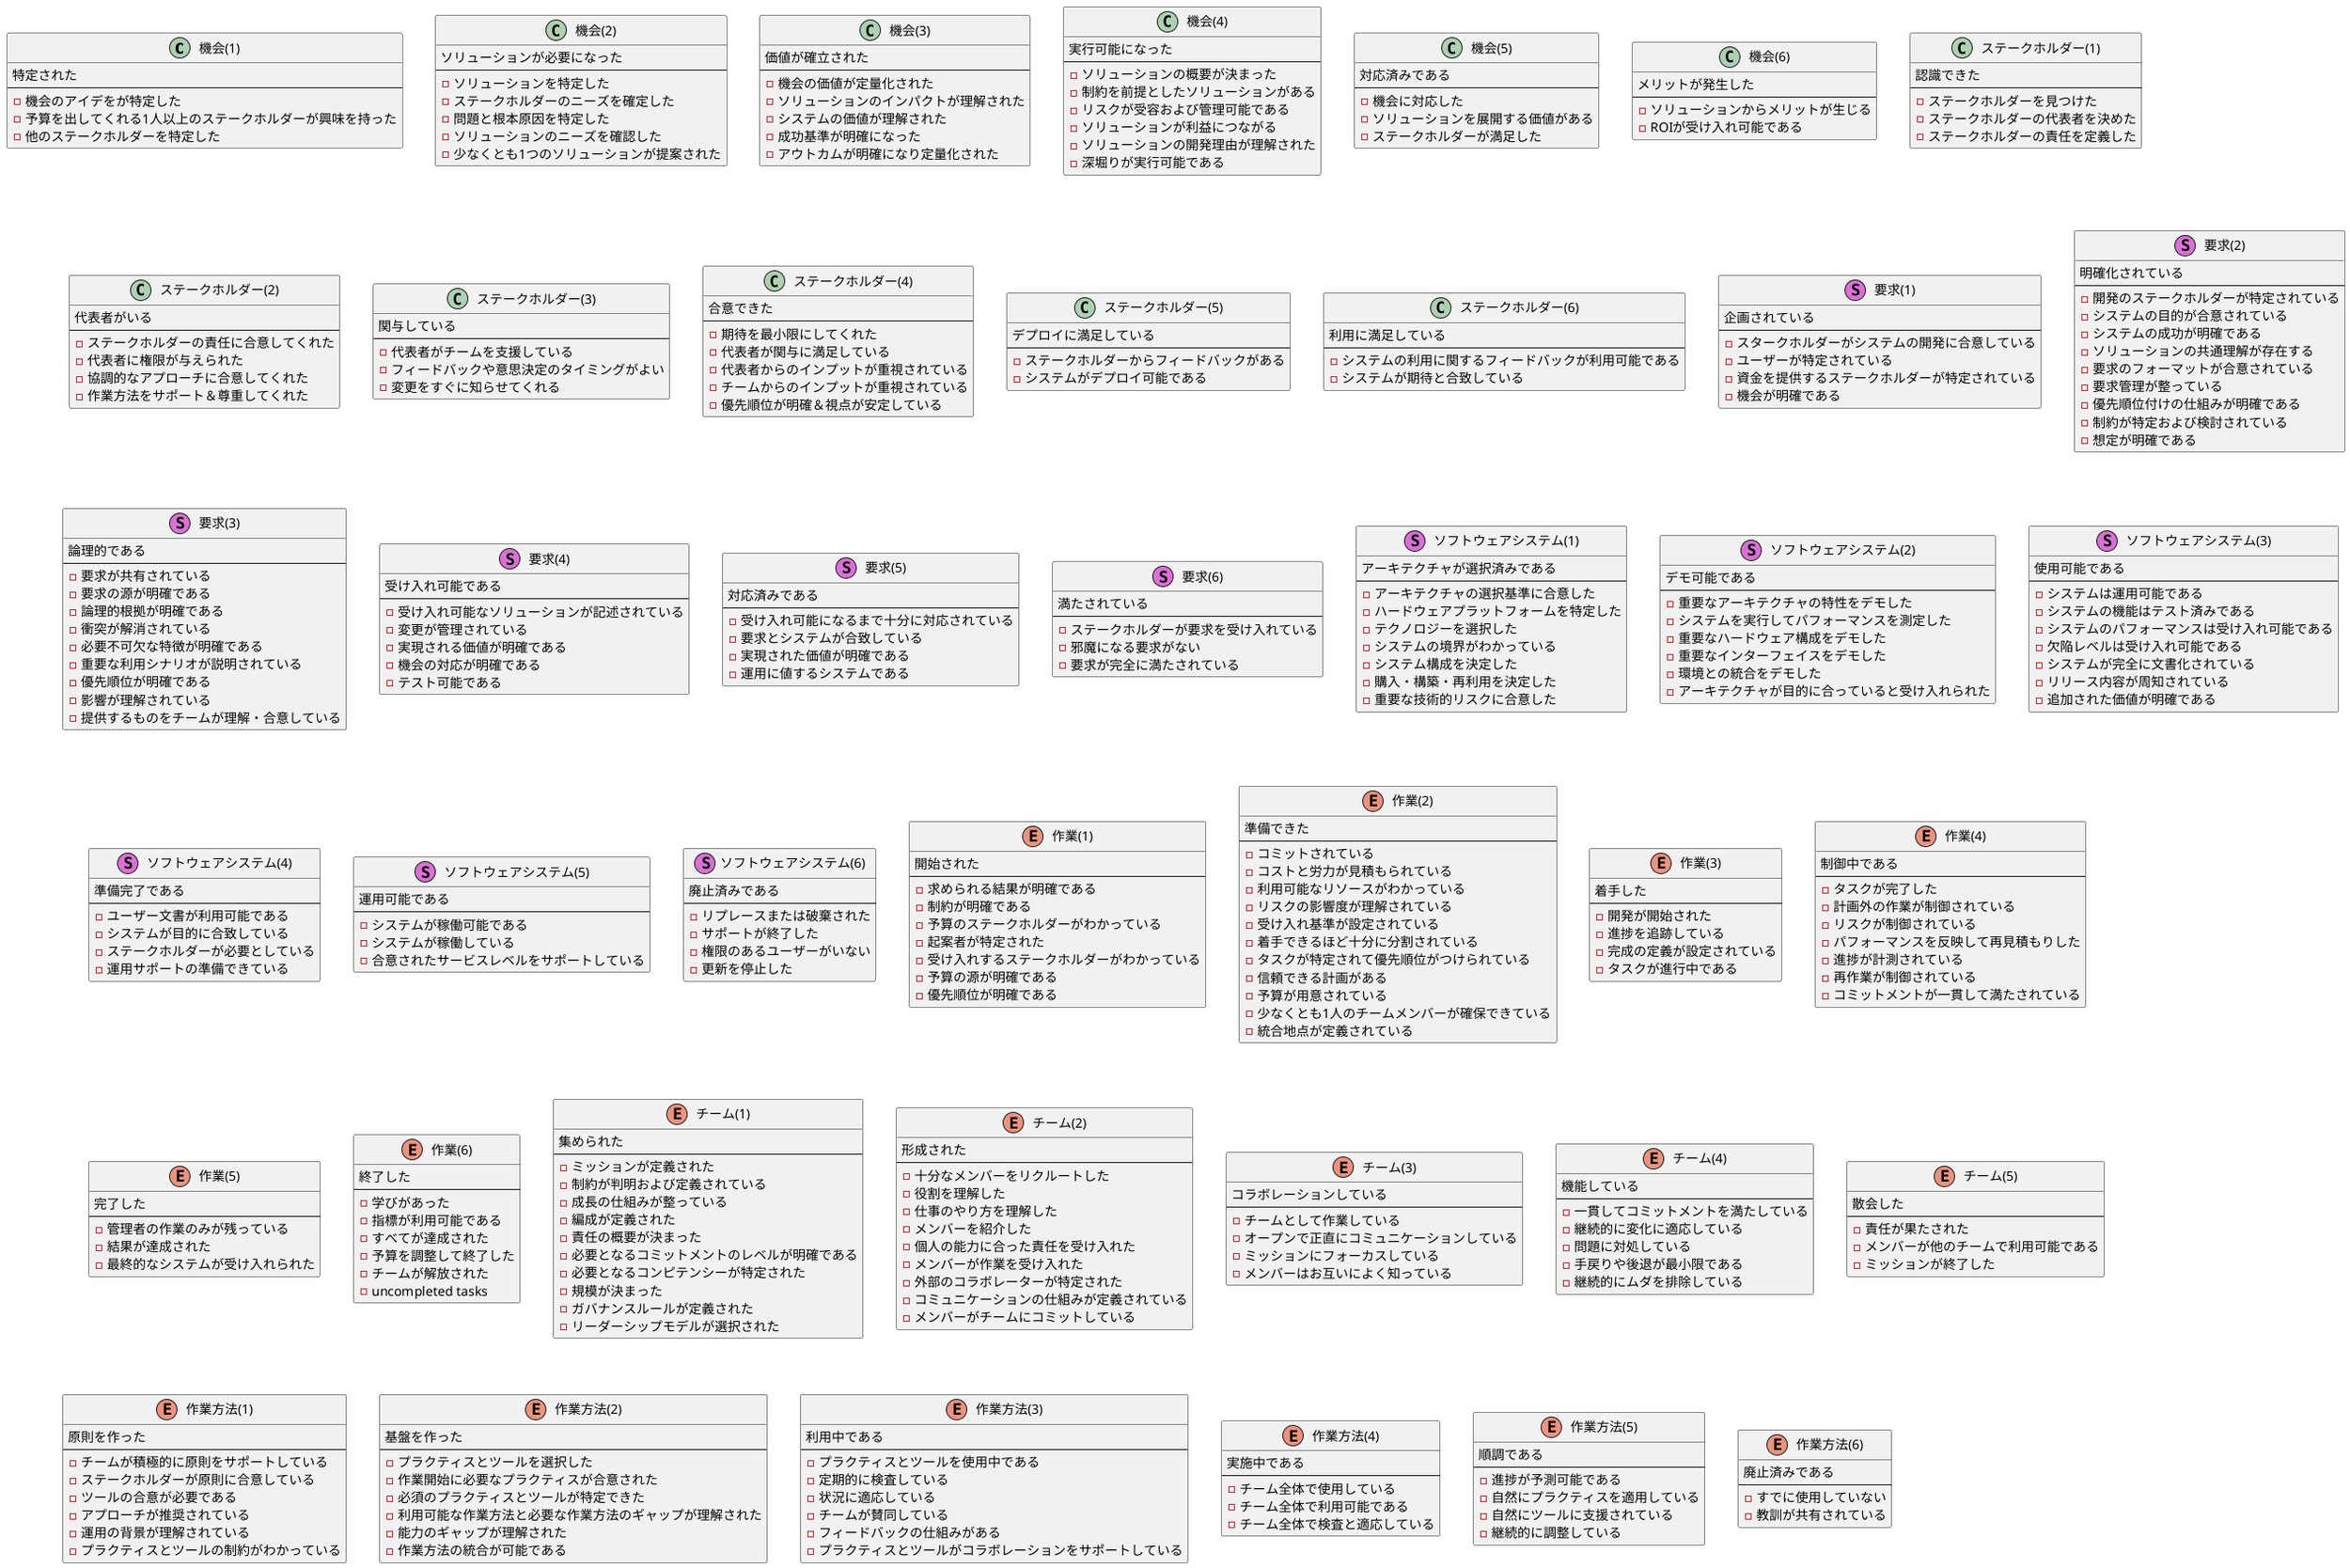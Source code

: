 @startuml
class 機会(1)  {
特定された
--
  -機会のアイデをが特定した
  -予算を出してくれる1人以上のステークホルダーが興味を持った
  -他のステークホルダーを特定した
}
class 機会(2)  {
ソリューションが必要になった
--
  -ソリューションを特定した
  -ステークホルダーのニーズを確定した
  -問題と根本原因を特定した
  -ソリューションのニーズを確認した
  -少なくとも1つのソリューションが提案された
}
class 機会(3)  {
価値が確立された
--
  -機会の価値が定量化された
  -ソリューションのインパクトが理解された
  -システムの価値が理解された
  -成功基準が明確になった
  -アウトカムが明確になり定量化された
}
class 機会(4)  {
実行可能になった
--
  -ソリューションの概要が決まった
  -制約を前提としたソリューションがある
  -リスクが受容および管理可能である
  -ソリューションが利益につながる
  -ソリューションの開発理由が理解された
  -深堀りが実行可能である
}
class 機会(5)  {
対応済みである
--
  -機会に対応した
  -ソリューションを展開する価値がある
  -ステークホルダーが満足した
}
class 機会(6)  {
メリットが発生した
--
  -ソリューションからメリットが生じる
  -ROIが受け入れ可能である
}
class ステークホルダー(1)  {
認識できた
--
  -ステークホルダーを見つけた
  -ステークホルダーの代表者を決めた
  -ステークホルダーの責任を定義した
}
class ステークホルダー(2)  {
代表者がいる
--
  -ステークホルダーの責任に合意してくれた
  -代表者に権限が与えられた
  -協調的なアプローチに合意してくれた
  -作業方法をサポート＆尊重してくれた
}
class ステークホルダー(3)  {
関与している
--
  -代表者がチームを支援している
  -フィードバックや意思決定のタイミングがよい
  -変更をすぐに知らせてくれる
}
class ステークホルダー(4)  {
合意できた
--
  -期待を最小限にしてくれた
  -代表者が関与に満足している
  -代表者からのインプットが重視されている
  -チームからのインプットが重視されている
  -優先順位が明確＆視点が安定している
}
class ステークホルダー(5)  {
デプロイに満足している
--
  -ステークホルダーからフィードバックがある
  -システムがデプロイ可能である
}
class ステークホルダー(6)  {
利用に満足している
--
  -システムの利用に関するフィードバックが利用可能である
  -システムが期待と合致している
}
class 要求(1) << (S,orchid) >> {
企画されている
--
  -スタークホルダーがシステムの開発に合意している
  -ユーザーが特定されている
  -資金を提供するステークホルダーが特定されている
  -機会が明確である
}
class 要求(2) << (S,orchid) >> {
明確化されている
--
  -開発のステークホルダーが特定されている
  -システムの目的が合意されている
  -システムの成功が明確である
  -ソリューションの共通理解が存在する
  -要求のフォーマットが合意されている
  -要求管理が整っている
  -優先順位付けの仕組みが明確である
  -制約が特定および検討されている
  -想定が明確である
}
class 要求(3) << (S,orchid) >> {
論理的である
--
  -要求が共有されている
  -要求の源が明確である
  -論理的根拠が明確である
  -衝突が解消されている
  -必要不可欠な特徴が明確である
  -重要な利用シナリオが説明されている
  -優先順位が明確である
  -影響が理解されている
  -提供するものをチームが理解・合意している
}
class 要求(4) << (S,orchid) >> {
受け入れ可能である
--
  -受け入れ可能なソリューションが記述されている
  -変更が管理されている
  -実現される価値が明確である
  -機会の対応が明確である
  -テスト可能である
}
class 要求(5) << (S,orchid) >> {
対応済みである
--
  -受け入れ可能になるまで十分に対応されている
  -要求とシステムが合致している
  -実現された価値が明確である
  -運用に値するシステムである
}
class 要求(6) << (S,orchid) >> {
満たされている
--
  -ステークホルダーが要求を受け入れている
  -邪魔になる要求がない
  -要求が完全に満たされている
}
class ソフトウェアシステム(1) << (S,orchid) >> {
アーキテクチャが選択済みである
--
  -アーキテクチャの選択基準に合意した
  -ハードウェアプラットフォームを特定した
  -テクノロジーを選択した
  -システムの境界がわかっている
  -システム構成を決定した
  -購入・構築・再利用を決定した
  -重要な技術的リスクに合意した
}
class ソフトウェアシステム(2) << (S,orchid) >> {
デモ可能である
--
  -重要なアーキテクチャの特性をデモした
  -システムを実行してパフォーマンスを測定した
  -重要なハードウェア構成をデモした
  -重要なインターフェイスをデモした
  -環境との統合をデモした
  -アーキテクチャが目的に合っていると受け入れられた
}
class ソフトウェアシステム(3) << (S,orchid) >> {
使用可能である
--
  -システムは運用可能である
  -システムの機能はテスト済みである
  -システムのパフォーマンスは受け入れ可能である
  -欠陥レベルは受け入れ可能である
  -システムが完全に文書化されている
  -リリース内容が周知されている
  -追加された価値が明確である
}
class ソフトウェアシステム(4) << (S,orchid) >> {
準備完了である
--
  -ユーザー文書が利用可能である
  -システムが目的に合致している
  -ステークホルダーが必要としている
  -運用サポートの準備できている
}
class ソフトウェアシステム(5) << (S,orchid) >> {
運用可能である
--
  -システムが稼働可能である
  -システムが稼働している
  -合意されたサービスレベルをサポートしている
}
class ソフトウェアシステム(6) << (S,orchid) >> {
廃止済みである
--
  -リプレースまたは破棄された
  -サポートが終了した
  -権限のあるユーザーがいない
  -更新を停止した
}
enum 作業(1)  {
開始された
--
  -求められる結果が明確である
  -制約が明確である
  -予算のステークホルダーがわかっている
  -起案者が特定された
  -受け入れするステークホルダーがわかっている
  -予算の源が明確である
  -優先順位が明確である
}
enum 作業(2)  {
準備できた
--
  -コミットされている
  -コストと労力が見積もられている
  -利用可能なリソースがわかっている
  -リスクの影響度が理解されている
  -受け入れ基準が設定されている
  -着手できるほど十分に分割されている
  -タスクが特定されて優先順位がつけられている
  -信頼できる計画がある
  -予算が用意されている
  -少なくとも1人のチームメンバーが確保できている
  -統合地点が定義されている
}
enum 作業(3)  {
着手した
--
  -開発が開始された
  -進捗を追跡している
  -完成の定義が設定されている
  -タスクが進行中である
}
enum 作業(4)  {
制御中である
--
  -タスクが完了した
  -計画外の作業が制御されている
  -リスクが制御されている
  -パフォーマンスを反映して再見積もりした
  -進捗が計測されている
  -再作業が制御されている
  -コミットメントが一貫して満たされている
}
enum 作業(5)  {
完了した
--
  -管理者の作業のみが残っている
  -結果が達成された
  -最終的なシステムが受け入れられた
}
enum 作業(6)  {
終了した
--
  -学びがあった
  -指標が利用可能である
  -すべてが達成された
  -予算を調整して終了した
  -チームが解放された
  - uncompleted tasks
}
enum チーム(1)  {
集められた
--
  -ミッションが定義された
  -制約が判明および定義されている
  -成長の仕組みが整っている
  -編成が定義された
  -責任の概要が決まった
  -必要となるコミットメントのレベルが明確である
  -必要となるコンピテンシーが特定された
  -規模が決まった
  -ガバナンスルールが定義された
  -リーダーシップモデルが選択された
}
enum チーム(2)  {
形成された
--
  -十分なメンバーをリクルートした
  -役割を理解した
  -仕事のやり方を理解した
  -メンバーを紹介した
  -個人の能力に合った責任を受け入れた
  -メンバーが作業を受け入れた
  -外部のコラボレーターが特定された
  -コミュニケーションの仕組みが定義されている
  -メンバーがチームにコミットしている
}
enum チーム(3)  {
コラボレーションしている
--
  -チームとして作業している
  -オープンで正直にコミュニケーションしている
  -ミッションにフォーカスしている
  -メンバーはお互いによく知っている
}
enum チーム(4)  {
機能している
--
  -一貫してコミットメントを満たしている
  -継続的に変化に適応している
  -問題に対処している
  -手戻りや後退が最小限である
  -継続的にムダを排除している
}
enum チーム(5)  {
散会した
--
  -責任が果たされた
  -メンバーが他のチームで利用可能である
  -ミッションが終了した
}
enum 作業方法(1)  {
原則を作った
--
  -チームが積極的に原則をサポートしている
  -ステークホルダーが原則に合意している
  -ツールの合意が必要である
  -アプローチが推奨されている
  -運用の背景が理解されている
  -プラクティスとツールの制約がわかっている
}
enum 作業方法(2)  {
基盤を作った
--
  -プラクティスとツールを選択した
  -作業開始に必要なプラクティスが合意された
  -必須のプラクティスとツールが特定できた
  -利用可能な作業方法と必要な作業方法のギャップが理解された
  -能力のギャップが理解された
  -作業方法の統合が可能である
}
enum 作業方法(3)  {
利用中である
--
  -プラクティスとツールを使用中である
  -定期的に検査している
  -状況に適応している
  -チームが賛同している
  -フィードバックの仕組みがある
  -プラクティスとツールがコラボレーションをサポートしている
}
enum 作業方法(4)  {
実施中である
--
  -チーム全体で使用している
  -チーム全体で利用可能である
  -チーム全体で検査と適応している
}
enum 作業方法(5)  {
順調である
--
  -進捗が予測可能である
  -自然にプラクティスを適用している
  -自然にツールに支援されている
  -継続的に調整している
}
enum 作業方法(6)  {
廃止済みである
--
  -すでに使用していない
  -教訓が共有されている
}
hide empty members
@enduml
